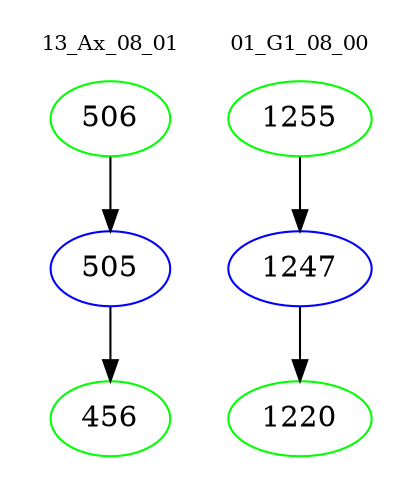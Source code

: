 digraph{
subgraph cluster_0 {
color = white
label = "13_Ax_08_01";
fontsize=10;
T0_506 [label="506", color="green"]
T0_506 -> T0_505 [color="black"]
T0_505 [label="505", color="blue"]
T0_505 -> T0_456 [color="black"]
T0_456 [label="456", color="green"]
}
subgraph cluster_1 {
color = white
label = "01_G1_08_00";
fontsize=10;
T1_1255 [label="1255", color="green"]
T1_1255 -> T1_1247 [color="black"]
T1_1247 [label="1247", color="blue"]
T1_1247 -> T1_1220 [color="black"]
T1_1220 [label="1220", color="green"]
}
}
